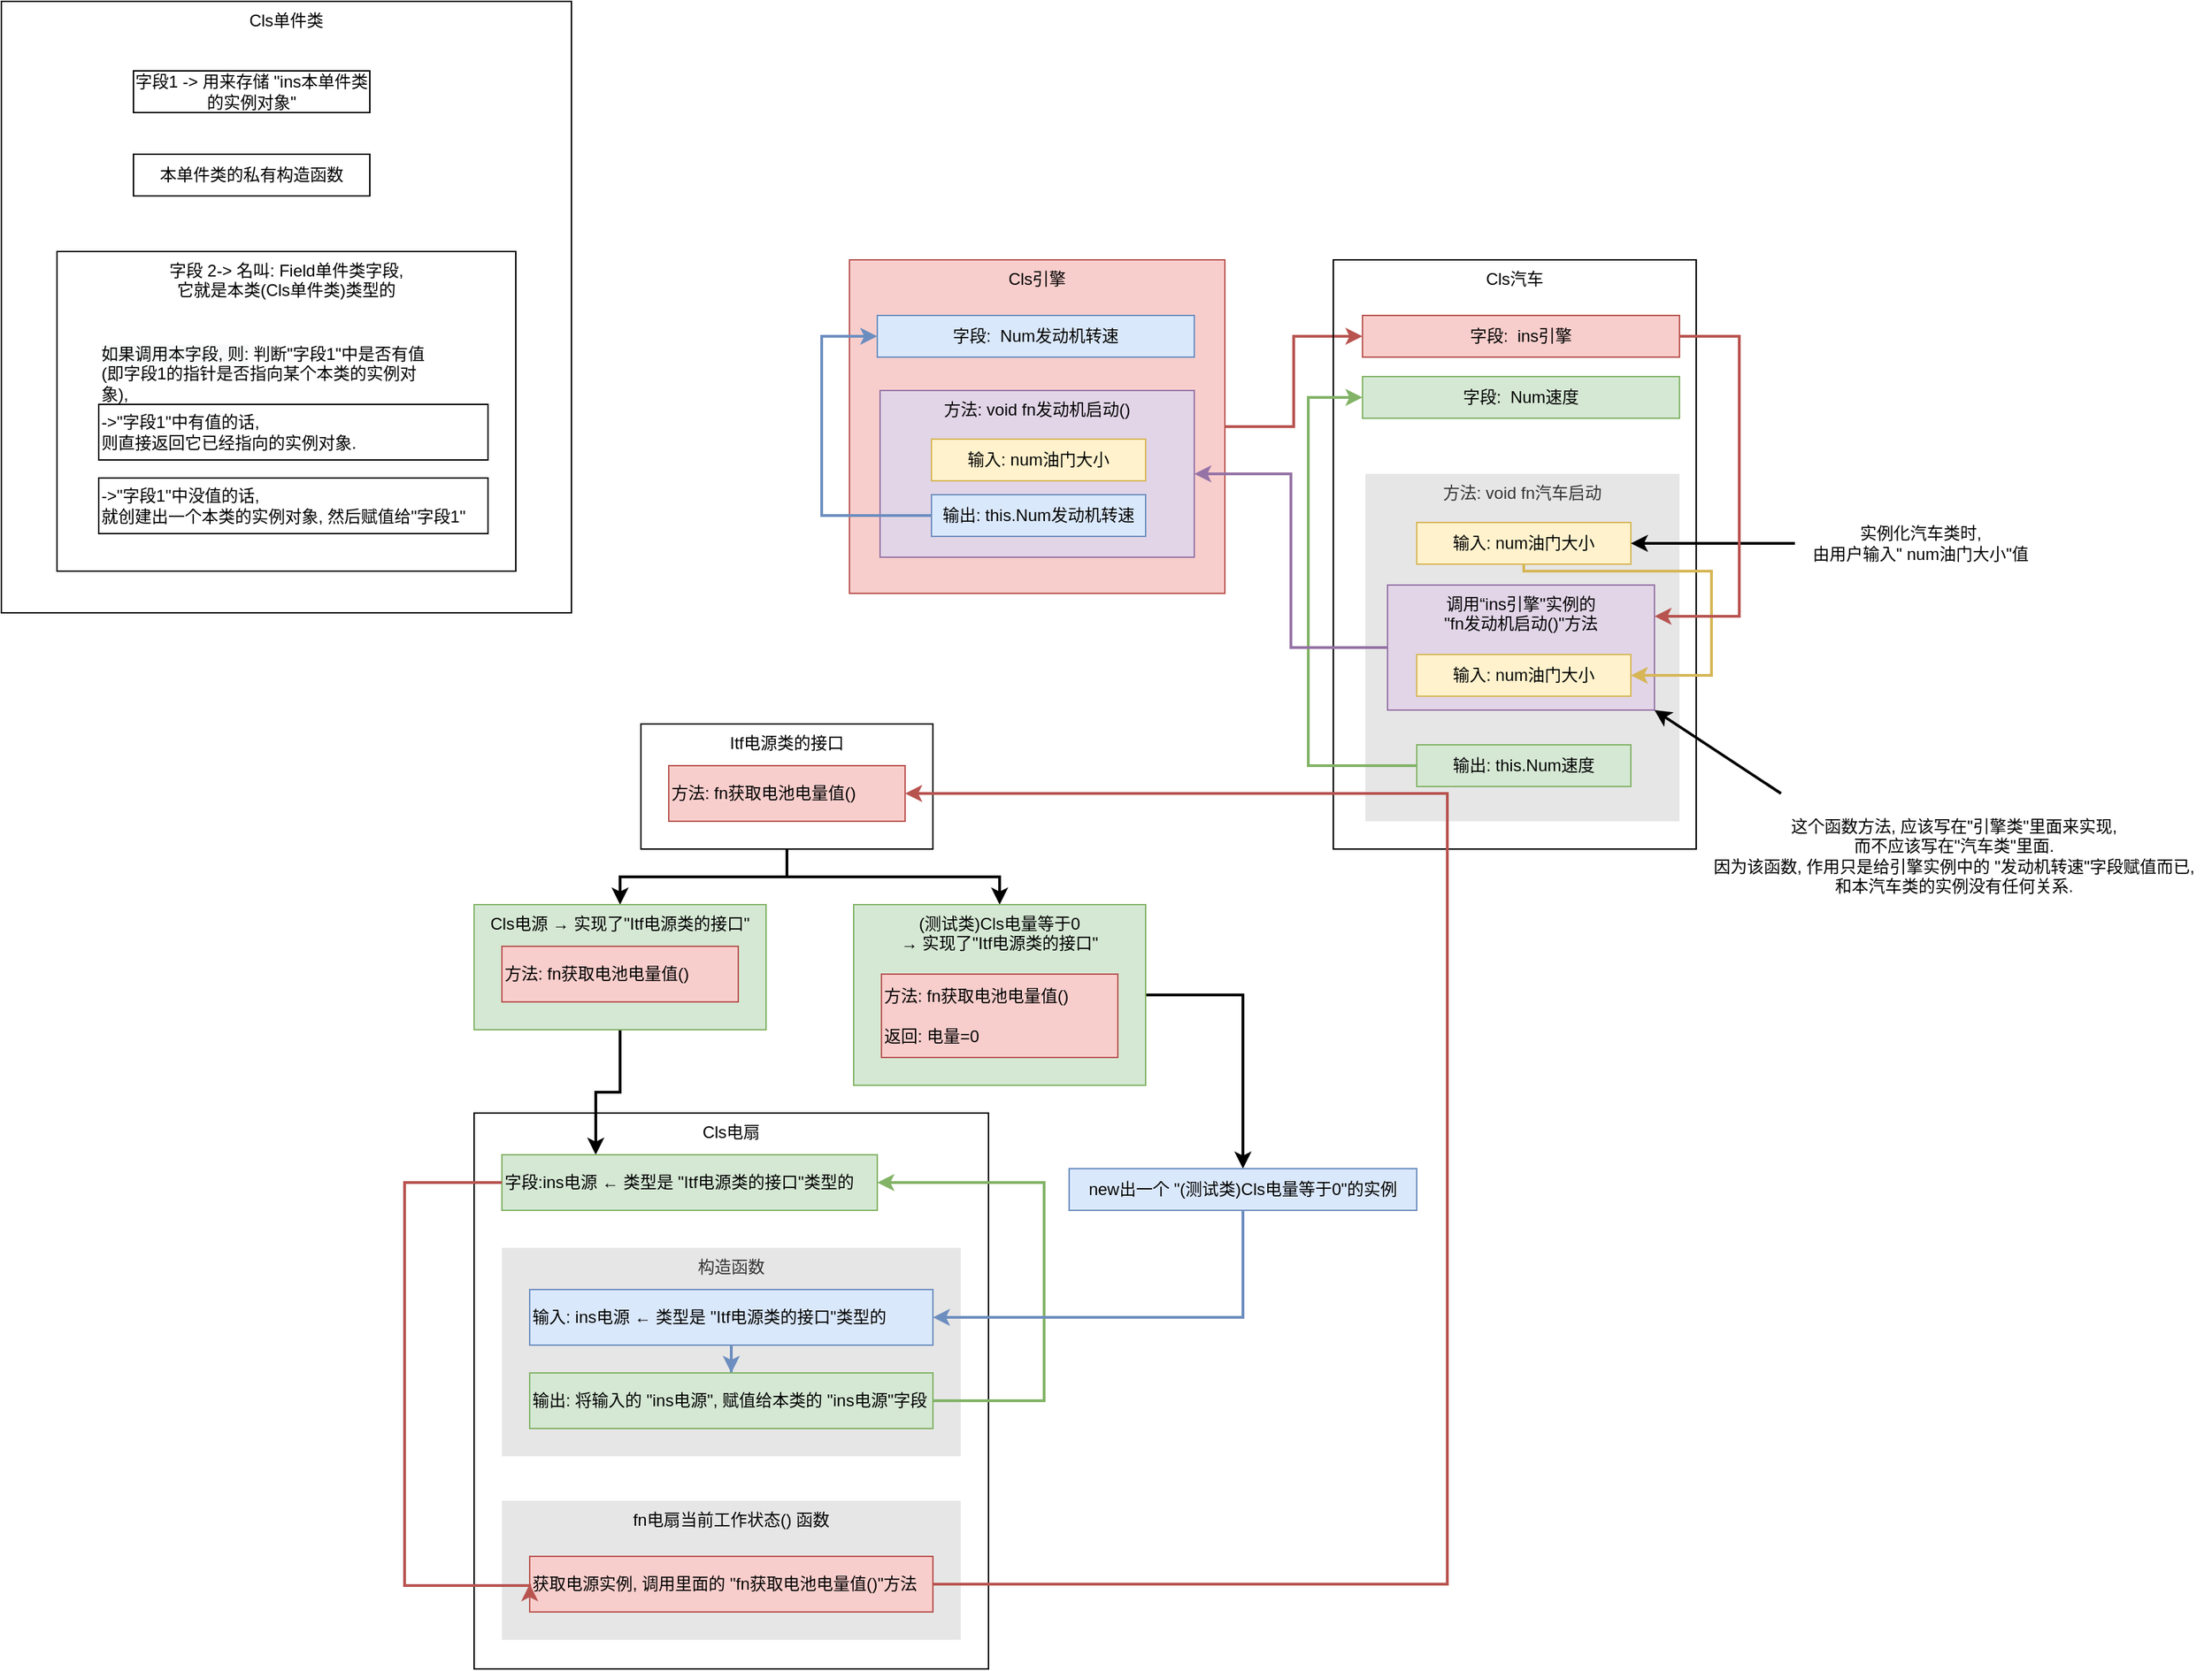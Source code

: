 <mxfile version="20.3.0" type="device"><diagram id="rgOZKRo0lJqrecVs-Eid" name="第 1 页"><mxGraphModel dx="1115" dy="1937" grid="1" gridSize="10" guides="1" tooltips="1" connect="1" arrows="1" fold="1" page="1" pageScale="1" pageWidth="827" pageHeight="1169" math="0" shadow="0"><root><mxCell id="0"/><mxCell id="1" parent="0"/><mxCell id="5EM94-NhjixUfa2vuw9q-13" style="edgeStyle=orthogonalEdgeStyle;rounded=0;orthogonalLoop=1;jettySize=auto;html=1;strokeWidth=2;fillColor=#f8cecc;strokeColor=#b85450;" edge="1" parent="1" source="5EM94-NhjixUfa2vuw9q-2" target="5EM94-NhjixUfa2vuw9q-7"><mxGeometry relative="1" as="geometry"/></mxCell><mxCell id="5EM94-NhjixUfa2vuw9q-2" value="Cls引擎" style="rounded=0;whiteSpace=wrap;html=1;fillColor=#f8cecc;verticalAlign=top;strokeColor=#b85450;" vertex="1" parent="1"><mxGeometry x="730" y="126" width="270" height="240" as="geometry"/></mxCell><mxCell id="gQlJd70xmqoWrjYjmu2v-1" value="Cls单件类" style="rounded=0;whiteSpace=wrap;html=1;fillColor=none;verticalAlign=top;" parent="1" vertex="1"><mxGeometry x="120" y="-60" width="410" height="440" as="geometry"/></mxCell><mxCell id="gQlJd70xmqoWrjYjmu2v-2" value="字段1 -&amp;gt; 用来存储 &quot;ins本单件类的实例对象&quot;" style="rounded=0;whiteSpace=wrap;html=1;fillColor=none;" parent="1" vertex="1"><mxGeometry x="215" y="-10" width="170" height="30" as="geometry"/></mxCell><mxCell id="gQlJd70xmqoWrjYjmu2v-3" value="本单件类的私有构造函数" style="rounded=0;whiteSpace=wrap;html=1;fillColor=none;" parent="1" vertex="1"><mxGeometry x="215" y="50" width="170" height="30" as="geometry"/></mxCell><mxCell id="gQlJd70xmqoWrjYjmu2v-4" value="字段 2-&amp;gt; 名叫: Field单件类字段, &lt;br&gt;它就是本类(Cls单件类)类型的" style="rounded=0;whiteSpace=wrap;html=1;fillColor=none;verticalAlign=top;" parent="1" vertex="1"><mxGeometry x="160" y="120" width="330" height="230" as="geometry"/></mxCell><mxCell id="gQlJd70xmqoWrjYjmu2v-5" value="-&amp;gt;&quot;字段1&quot;中有值的话, &lt;br&gt;则直接返回它已经指向的实例对象." style="rounded=0;whiteSpace=wrap;html=1;fillColor=none;align=left;" parent="1" vertex="1"><mxGeometry x="190" y="230" width="280" height="40" as="geometry"/></mxCell><mxCell id="gQlJd70xmqoWrjYjmu2v-6" value="-&amp;gt;&quot;字段1&quot;中没值的话,&lt;br&gt;就创建出一个本类的实例对象, 然后赋值给&quot;字段1&quot;" style="rounded=0;whiteSpace=wrap;html=1;fillColor=none;align=left;" parent="1" vertex="1"><mxGeometry x="190" y="283" width="280" height="40" as="geometry"/></mxCell><mxCell id="gQlJd70xmqoWrjYjmu2v-7" value="&lt;span style=&quot;color: rgb(0, 0, 0); font-family: Helvetica; font-size: 12px; font-style: normal; font-variant-ligatures: normal; font-variant-caps: normal; font-weight: 400; letter-spacing: normal; orphans: 2; text-align: left; text-indent: 0px; text-transform: none; widows: 2; word-spacing: 0px; -webkit-text-stroke-width: 0px; background-color: rgb(248, 249, 250); text-decoration-thickness: initial; text-decoration-style: initial; text-decoration-color: initial; float: none; display: inline !important;&quot;&gt;如果调用本字段, 则:&lt;/span&gt;&amp;nbsp;判断&quot;字段1&quot;中是否有值(即字段1的指针是否指向某个本类的实例对象),&amp;nbsp;" style="text;whiteSpace=wrap;html=1;" parent="1" vertex="1"><mxGeometry x="190" y="180" width="250" height="40" as="geometry"/></mxCell><mxCell id="5EM94-NhjixUfa2vuw9q-1" value="字段:&amp;nbsp; Num发动机转速" style="rounded=0;whiteSpace=wrap;html=1;fillColor=#dae8fc;strokeColor=#6c8ebf;" vertex="1" parent="1"><mxGeometry x="750" y="166" width="228" height="30" as="geometry"/></mxCell><mxCell id="5EM94-NhjixUfa2vuw9q-3" value="方法: void fn发动机启动()" style="rounded=0;whiteSpace=wrap;html=1;fillColor=#e1d5e7;verticalAlign=top;strokeColor=#9673a6;" vertex="1" parent="1"><mxGeometry x="752" y="220" width="226" height="120" as="geometry"/></mxCell><mxCell id="5EM94-NhjixUfa2vuw9q-4" value="输入: num油门大小" style="rounded=0;whiteSpace=wrap;html=1;fillColor=#fff2cc;strokeColor=#d6b656;" vertex="1" parent="1"><mxGeometry x="789" y="255" width="154" height="30" as="geometry"/></mxCell><mxCell id="5EM94-NhjixUfa2vuw9q-12" style="edgeStyle=orthogonalEdgeStyle;rounded=0;orthogonalLoop=1;jettySize=auto;html=1;entryX=0;entryY=0.5;entryDx=0;entryDy=0;fillColor=#dae8fc;strokeColor=#6c8ebf;strokeWidth=2;" edge="1" parent="1" source="5EM94-NhjixUfa2vuw9q-5" target="5EM94-NhjixUfa2vuw9q-1"><mxGeometry relative="1" as="geometry"><Array as="points"><mxPoint x="710" y="310"/><mxPoint x="710" y="181"/></Array></mxGeometry></mxCell><mxCell id="5EM94-NhjixUfa2vuw9q-5" value="输出:&amp;nbsp;this.Num发动机转速" style="rounded=0;whiteSpace=wrap;html=1;fillColor=#dae8fc;strokeColor=#6c8ebf;" vertex="1" parent="1"><mxGeometry x="789" y="295" width="154" height="30" as="geometry"/></mxCell><mxCell id="5EM94-NhjixUfa2vuw9q-6" value="Cls汽车" style="rounded=0;whiteSpace=wrap;html=1;fillColor=none;verticalAlign=top;" vertex="1" parent="1"><mxGeometry x="1078" y="126" width="261" height="424" as="geometry"/></mxCell><mxCell id="5EM94-NhjixUfa2vuw9q-7" value="字段:&amp;nbsp; ins引擎" style="rounded=0;whiteSpace=wrap;html=1;fillColor=#f8cecc;strokeColor=#b85450;" vertex="1" parent="1"><mxGeometry x="1099" y="166" width="228" height="30" as="geometry"/></mxCell><mxCell id="5EM94-NhjixUfa2vuw9q-8" value="方法: void fn汽车启动" style="rounded=0;whiteSpace=wrap;html=1;fillColor=#E6E6E6;verticalAlign=top;fontColor=#333333;strokeColor=none;" vertex="1" parent="1"><mxGeometry x="1101" y="280" width="226" height="250" as="geometry"/></mxCell><mxCell id="5EM94-NhjixUfa2vuw9q-9" value="输入: num油门大小" style="rounded=0;whiteSpace=wrap;html=1;fillColor=#fff2cc;strokeColor=#d6b656;" vertex="1" parent="1"><mxGeometry x="1138" y="315" width="154" height="30" as="geometry"/></mxCell><mxCell id="5EM94-NhjixUfa2vuw9q-14" style="edgeStyle=orthogonalEdgeStyle;rounded=0;orthogonalLoop=1;jettySize=auto;html=1;entryX=0;entryY=0.5;entryDx=0;entryDy=0;strokeWidth=2;fillColor=#d5e8d4;strokeColor=#82b366;exitX=0;exitY=0.5;exitDx=0;exitDy=0;" edge="1" parent="1" source="5EM94-NhjixUfa2vuw9q-10" target="5EM94-NhjixUfa2vuw9q-11"><mxGeometry relative="1" as="geometry"><Array as="points"><mxPoint x="1060" y="490"/><mxPoint x="1060" y="225"/></Array></mxGeometry></mxCell><mxCell id="5EM94-NhjixUfa2vuw9q-10" value="输出:&amp;nbsp;this.Num速度" style="rounded=0;whiteSpace=wrap;html=1;fillColor=#d5e8d4;strokeColor=#82b366;" vertex="1" parent="1"><mxGeometry x="1138" y="475" width="154" height="30" as="geometry"/></mxCell><mxCell id="5EM94-NhjixUfa2vuw9q-11" value="字段:&amp;nbsp; Num速度" style="rounded=0;whiteSpace=wrap;html=1;fillColor=#d5e8d4;strokeColor=#82b366;" vertex="1" parent="1"><mxGeometry x="1099" y="210" width="228" height="30" as="geometry"/></mxCell><mxCell id="5EM94-NhjixUfa2vuw9q-16" style="edgeStyle=orthogonalEdgeStyle;rounded=0;orthogonalLoop=1;jettySize=auto;html=1;entryX=1;entryY=0.5;entryDx=0;entryDy=0;strokeWidth=2;fillColor=#e1d5e7;strokeColor=#9673a6;" edge="1" parent="1" source="5EM94-NhjixUfa2vuw9q-15" target="5EM94-NhjixUfa2vuw9q-3"><mxGeometry relative="1" as="geometry"/></mxCell><mxCell id="5EM94-NhjixUfa2vuw9q-15" value="调用“ins引擎&quot;实例的&lt;br&gt;&quot;fn发动机启动()&quot;方法" style="rounded=0;whiteSpace=wrap;html=1;fillColor=#e1d5e7;strokeColor=#9673a6;verticalAlign=top;" vertex="1" parent="1"><mxGeometry x="1117" y="360" width="192" height="90" as="geometry"/></mxCell><mxCell id="5EM94-NhjixUfa2vuw9q-17" value="输入: num油门大小" style="rounded=0;whiteSpace=wrap;html=1;fillColor=#fff2cc;strokeColor=#d6b656;" vertex="1" parent="1"><mxGeometry x="1138" y="410" width="154" height="30" as="geometry"/></mxCell><mxCell id="5EM94-NhjixUfa2vuw9q-19" style="edgeStyle=orthogonalEdgeStyle;rounded=0;orthogonalLoop=1;jettySize=auto;html=1;strokeWidth=2;" edge="1" parent="1" source="5EM94-NhjixUfa2vuw9q-18" target="5EM94-NhjixUfa2vuw9q-9"><mxGeometry relative="1" as="geometry"/></mxCell><mxCell id="5EM94-NhjixUfa2vuw9q-18" value="实例化汽车类时, &lt;br&gt;由用户输入&quot; num油门大小&quot;值" style="text;html=1;align=center;verticalAlign=middle;resizable=0;points=[];autosize=1;strokeColor=none;fillColor=none;" vertex="1" parent="1"><mxGeometry x="1410" y="310" width="180" height="40" as="geometry"/></mxCell><mxCell id="5EM94-NhjixUfa2vuw9q-20" style="edgeStyle=orthogonalEdgeStyle;rounded=0;orthogonalLoop=1;jettySize=auto;html=1;entryX=1;entryY=0.5;entryDx=0;entryDy=0;strokeWidth=2;fillColor=#fff2cc;strokeColor=#d6b656;" edge="1" parent="1" source="5EM94-NhjixUfa2vuw9q-9" target="5EM94-NhjixUfa2vuw9q-17"><mxGeometry relative="1" as="geometry"><Array as="points"><mxPoint x="1215" y="350"/><mxPoint x="1350" y="350"/><mxPoint x="1350" y="425"/></Array></mxGeometry></mxCell><mxCell id="5EM94-NhjixUfa2vuw9q-21" style="edgeStyle=orthogonalEdgeStyle;rounded=0;orthogonalLoop=1;jettySize=auto;html=1;entryX=1;entryY=0.25;entryDx=0;entryDy=0;strokeWidth=2;fillColor=#f8cecc;strokeColor=#b85450;" edge="1" parent="1" source="5EM94-NhjixUfa2vuw9q-7" target="5EM94-NhjixUfa2vuw9q-15"><mxGeometry relative="1" as="geometry"><Array as="points"><mxPoint x="1370" y="181"/><mxPoint x="1370" y="382"/></Array></mxGeometry></mxCell><mxCell id="5EM94-NhjixUfa2vuw9q-22" value="" style="endArrow=classic;html=1;rounded=0;strokeWidth=2;entryX=1;entryY=1;entryDx=0;entryDy=0;" edge="1" parent="1" target="5EM94-NhjixUfa2vuw9q-15"><mxGeometry width="50" height="50" relative="1" as="geometry"><mxPoint x="1400" y="510" as="sourcePoint"/><mxPoint x="1530" y="550" as="targetPoint"/></mxGeometry></mxCell><mxCell id="5EM94-NhjixUfa2vuw9q-23" value="这个函数方法, 应该写在&quot;引擎类&quot;里面来实现,&lt;br&gt;而不应该写在&quot;汽车类&quot;里面.&lt;br&gt;因为该函数, 作用只是给引擎实例中的 &quot;发动机转速&quot;字段赋值而已, &lt;br&gt;和本汽车类的实例没有任何关系." style="text;html=1;align=center;verticalAlign=middle;resizable=0;points=[];autosize=1;strokeColor=none;fillColor=none;" vertex="1" parent="1"><mxGeometry x="1339" y="520" width="370" height="70" as="geometry"/></mxCell><mxCell id="5EM94-NhjixUfa2vuw9q-35" style="edgeStyle=orthogonalEdgeStyle;rounded=0;orthogonalLoop=1;jettySize=auto;html=1;strokeWidth=2;" edge="1" parent="1" source="5EM94-NhjixUfa2vuw9q-24" target="5EM94-NhjixUfa2vuw9q-26"><mxGeometry relative="1" as="geometry"/></mxCell><mxCell id="5EM94-NhjixUfa2vuw9q-41" style="edgeStyle=orthogonalEdgeStyle;rounded=0;orthogonalLoop=1;jettySize=auto;html=1;entryX=0.5;entryY=0;entryDx=0;entryDy=0;strokeWidth=2;" edge="1" parent="1" source="5EM94-NhjixUfa2vuw9q-24" target="5EM94-NhjixUfa2vuw9q-39"><mxGeometry relative="1" as="geometry"/></mxCell><mxCell id="5EM94-NhjixUfa2vuw9q-24" value="Itf电源类的接口" style="rounded=0;whiteSpace=wrap;html=1;fillColor=none;verticalAlign=top;" vertex="1" parent="1"><mxGeometry x="580" y="460" width="210" height="90" as="geometry"/></mxCell><mxCell id="5EM94-NhjixUfa2vuw9q-25" value="方法:&amp;nbsp;fn获取电池电量值()" style="rounded=0;whiteSpace=wrap;html=1;fillColor=#f8cecc;align=left;strokeColor=#b85450;" vertex="1" parent="1"><mxGeometry x="600" y="490" width="170" height="40" as="geometry"/></mxCell><mxCell id="5EM94-NhjixUfa2vuw9q-36" style="edgeStyle=orthogonalEdgeStyle;rounded=0;orthogonalLoop=1;jettySize=auto;html=1;entryX=0.25;entryY=0;entryDx=0;entryDy=0;strokeWidth=2;" edge="1" parent="1" source="5EM94-NhjixUfa2vuw9q-26" target="5EM94-NhjixUfa2vuw9q-29"><mxGeometry relative="1" as="geometry"/></mxCell><mxCell id="5EM94-NhjixUfa2vuw9q-26" value="Cls电源 → 实现了&quot;Itf电源类的接口&quot;" style="rounded=0;whiteSpace=wrap;html=1;fillColor=#d5e8d4;verticalAlign=top;strokeColor=#82b366;" vertex="1" parent="1"><mxGeometry x="460" y="590" width="210" height="90" as="geometry"/></mxCell><mxCell id="5EM94-NhjixUfa2vuw9q-27" value="方法:&amp;nbsp;fn获取电池电量值()" style="rounded=0;whiteSpace=wrap;html=1;fillColor=#f8cecc;align=left;strokeColor=#b85450;" vertex="1" parent="1"><mxGeometry x="480" y="620" width="170" height="40" as="geometry"/></mxCell><mxCell id="5EM94-NhjixUfa2vuw9q-28" value="Cls电扇" style="rounded=0;whiteSpace=wrap;html=1;fillColor=none;verticalAlign=top;" vertex="1" parent="1"><mxGeometry x="460" y="740" width="370" height="400" as="geometry"/></mxCell><mxCell id="5EM94-NhjixUfa2vuw9q-29" value="字段:ins电源 ← 类型是 &quot;Itf电源类的接口&quot;类型的" style="rounded=0;whiteSpace=wrap;html=1;fillColor=#d5e8d4;align=left;strokeColor=#82b366;" vertex="1" parent="1"><mxGeometry x="480" y="770" width="270" height="40" as="geometry"/></mxCell><mxCell id="5EM94-NhjixUfa2vuw9q-30" value="构造函数" style="rounded=0;whiteSpace=wrap;html=1;fillColor=#E6E6E6;verticalAlign=top;fontColor=#333333;strokeColor=none;" vertex="1" parent="1"><mxGeometry x="480" y="837" width="330" height="150" as="geometry"/></mxCell><mxCell id="5EM94-NhjixUfa2vuw9q-38" style="edgeStyle=orthogonalEdgeStyle;rounded=0;orthogonalLoop=1;jettySize=auto;html=1;strokeWidth=2;fillColor=#dae8fc;strokeColor=#6c8ebf;" edge="1" parent="1" source="5EM94-NhjixUfa2vuw9q-31" target="5EM94-NhjixUfa2vuw9q-32"><mxGeometry relative="1" as="geometry"/></mxCell><mxCell id="5EM94-NhjixUfa2vuw9q-31" value="输入: ins电源 ← 类型是 &quot;Itf电源类的接口&quot;类型的" style="rounded=0;whiteSpace=wrap;html=1;fillColor=#dae8fc;align=left;strokeColor=#6c8ebf;" vertex="1" parent="1"><mxGeometry x="500" y="867" width="290" height="40" as="geometry"/></mxCell><mxCell id="5EM94-NhjixUfa2vuw9q-37" style="edgeStyle=orthogonalEdgeStyle;rounded=0;orthogonalLoop=1;jettySize=auto;html=1;entryX=1;entryY=0.5;entryDx=0;entryDy=0;strokeWidth=2;fillColor=#d5e8d4;strokeColor=#82b366;" edge="1" parent="1" source="5EM94-NhjixUfa2vuw9q-32" target="5EM94-NhjixUfa2vuw9q-29"><mxGeometry relative="1" as="geometry"><Array as="points"><mxPoint x="870" y="947"/><mxPoint x="870" y="790"/></Array></mxGeometry></mxCell><mxCell id="5EM94-NhjixUfa2vuw9q-32" value="输出: 将输入的 &quot;ins电源&quot;, 赋值给本类的&amp;nbsp;&quot;ins电源&quot;字段" style="rounded=0;whiteSpace=wrap;html=1;fillColor=#d5e8d4;align=left;strokeColor=#82b366;" vertex="1" parent="1"><mxGeometry x="500" y="927" width="290" height="40" as="geometry"/></mxCell><mxCell id="5EM94-NhjixUfa2vuw9q-33" value="fn电扇当前工作状态() 函数" style="rounded=0;whiteSpace=wrap;html=1;fillColor=#E6E6E6;verticalAlign=top;strokeColor=none;" vertex="1" parent="1"><mxGeometry x="480" y="1019" width="330" height="100" as="geometry"/></mxCell><mxCell id="5EM94-NhjixUfa2vuw9q-46" style="edgeStyle=orthogonalEdgeStyle;rounded=0;orthogonalLoop=1;jettySize=auto;html=1;entryX=1;entryY=0.5;entryDx=0;entryDy=0;strokeWidth=2;fillColor=#f8cecc;strokeColor=#b85450;" edge="1" parent="1" source="5EM94-NhjixUfa2vuw9q-34" target="5EM94-NhjixUfa2vuw9q-25"><mxGeometry relative="1" as="geometry"><Array as="points"><mxPoint x="1160" y="1079"/><mxPoint x="1160" y="510"/></Array></mxGeometry></mxCell><mxCell id="5EM94-NhjixUfa2vuw9q-34" value="获取电源实例, 调用里面的 &quot;fn获取电池电量值()&quot;方法" style="rounded=0;whiteSpace=wrap;html=1;fillColor=#f8cecc;align=left;strokeColor=#b85450;" vertex="1" parent="1"><mxGeometry x="500" y="1059" width="290" height="40" as="geometry"/></mxCell><mxCell id="5EM94-NhjixUfa2vuw9q-43" style="edgeStyle=orthogonalEdgeStyle;rounded=0;orthogonalLoop=1;jettySize=auto;html=1;entryX=0.5;entryY=0;entryDx=0;entryDy=0;strokeWidth=2;exitX=1;exitY=0.5;exitDx=0;exitDy=0;" edge="1" parent="1" source="5EM94-NhjixUfa2vuw9q-39" target="5EM94-NhjixUfa2vuw9q-42"><mxGeometry relative="1" as="geometry"/></mxCell><mxCell id="5EM94-NhjixUfa2vuw9q-39" value="(测试类)Cls电量等于0 &lt;br&gt;→ 实现了&quot;Itf电源类的接口&quot;" style="rounded=0;whiteSpace=wrap;html=1;fillColor=#d5e8d4;verticalAlign=top;strokeColor=#82b366;" vertex="1" parent="1"><mxGeometry x="733" y="590" width="210" height="130" as="geometry"/></mxCell><mxCell id="5EM94-NhjixUfa2vuw9q-40" value="方法:&amp;nbsp;fn获取电池电量值()&lt;br&gt;&lt;br&gt;返回: 电量=0" style="rounded=0;whiteSpace=wrap;html=1;fillColor=#f8cecc;align=left;strokeColor=#b85450;" vertex="1" parent="1"><mxGeometry x="753" y="640" width="170" height="60" as="geometry"/></mxCell><mxCell id="5EM94-NhjixUfa2vuw9q-44" style="edgeStyle=orthogonalEdgeStyle;rounded=0;orthogonalLoop=1;jettySize=auto;html=1;entryX=1;entryY=0.5;entryDx=0;entryDy=0;strokeWidth=2;fillColor=#dae8fc;strokeColor=#6c8ebf;exitX=0.5;exitY=1;exitDx=0;exitDy=0;" edge="1" parent="1" source="5EM94-NhjixUfa2vuw9q-42" target="5EM94-NhjixUfa2vuw9q-31"><mxGeometry relative="1" as="geometry"/></mxCell><mxCell id="5EM94-NhjixUfa2vuw9q-42" value="new出一个 &quot;&lt;span style=&quot;&quot;&gt;(测试类)Cls电量等于0&lt;/span&gt;&quot;的实例" style="rounded=0;whiteSpace=wrap;html=1;fillColor=#dae8fc;align=center;strokeColor=#6c8ebf;" vertex="1" parent="1"><mxGeometry x="888" y="780" width="250" height="30" as="geometry"/></mxCell><mxCell id="5EM94-NhjixUfa2vuw9q-45" style="edgeStyle=orthogonalEdgeStyle;rounded=0;orthogonalLoop=1;jettySize=auto;html=1;entryX=0;entryY=0.5;entryDx=0;entryDy=0;strokeWidth=2;fillColor=#f8cecc;strokeColor=#b85450;exitX=0;exitY=0.5;exitDx=0;exitDy=0;" edge="1" parent="1" source="5EM94-NhjixUfa2vuw9q-29" target="5EM94-NhjixUfa2vuw9q-34"><mxGeometry relative="1" as="geometry"><mxPoint x="480" y="760" as="sourcePoint"/><Array as="points"><mxPoint x="410" y="790"/><mxPoint x="410" y="1080"/></Array></mxGeometry></mxCell></root></mxGraphModel></diagram></mxfile>
